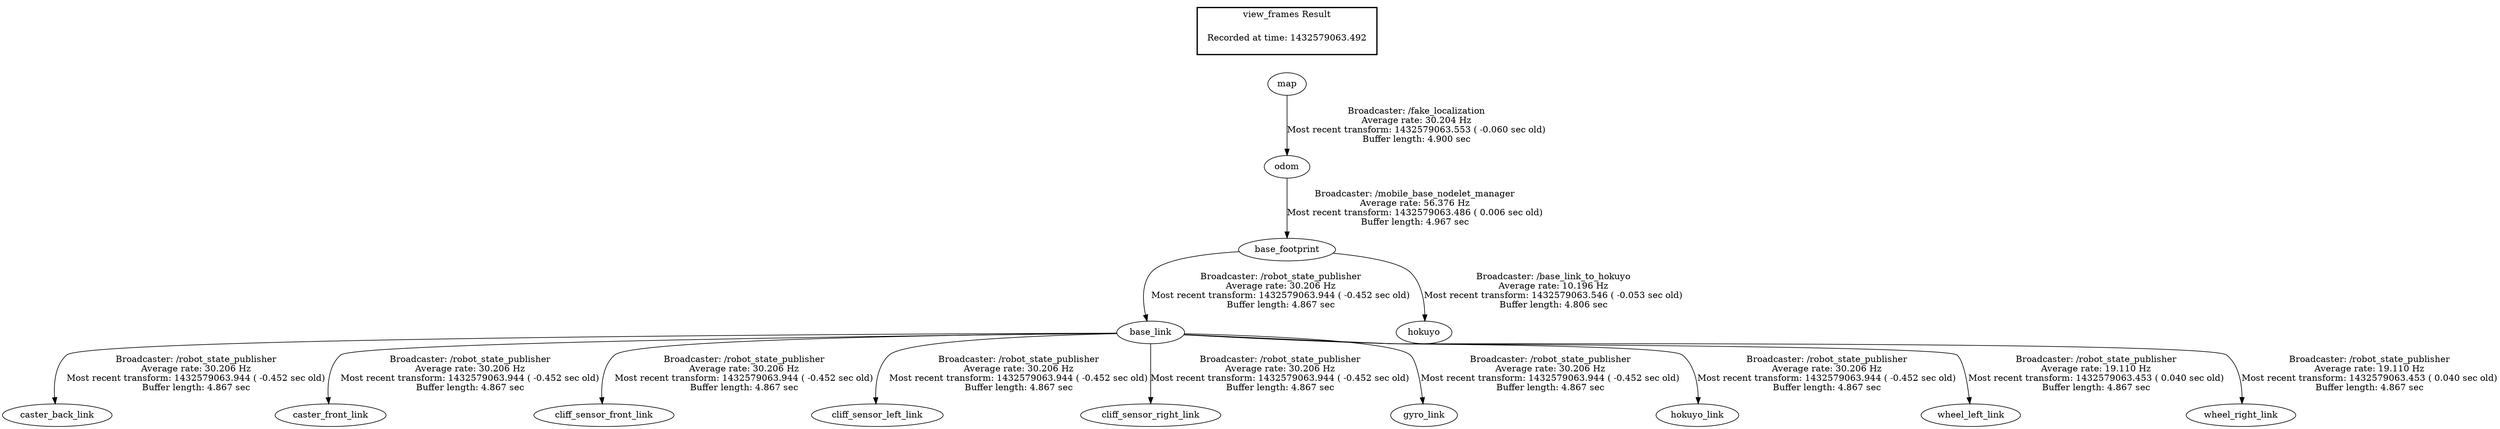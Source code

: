 digraph G {
"map" -> "odom"[label="Broadcaster: /fake_localization\nAverage rate: 30.204 Hz\nMost recent transform: 1432579063.553 ( -0.060 sec old)\nBuffer length: 4.900 sec\n"];
"odom" -> "base_footprint"[label="Broadcaster: /mobile_base_nodelet_manager\nAverage rate: 56.376 Hz\nMost recent transform: 1432579063.486 ( 0.006 sec old)\nBuffer length: 4.967 sec\n"];
"base_footprint" -> "base_link"[label="Broadcaster: /robot_state_publisher\nAverage rate: 30.206 Hz\nMost recent transform: 1432579063.944 ( -0.452 sec old)\nBuffer length: 4.867 sec\n"];
"base_link" -> "caster_back_link"[label="Broadcaster: /robot_state_publisher\nAverage rate: 30.206 Hz\nMost recent transform: 1432579063.944 ( -0.452 sec old)\nBuffer length: 4.867 sec\n"];
"base_link" -> "caster_front_link"[label="Broadcaster: /robot_state_publisher\nAverage rate: 30.206 Hz\nMost recent transform: 1432579063.944 ( -0.452 sec old)\nBuffer length: 4.867 sec\n"];
"base_link" -> "cliff_sensor_front_link"[label="Broadcaster: /robot_state_publisher\nAverage rate: 30.206 Hz\nMost recent transform: 1432579063.944 ( -0.452 sec old)\nBuffer length: 4.867 sec\n"];
"base_link" -> "cliff_sensor_left_link"[label="Broadcaster: /robot_state_publisher\nAverage rate: 30.206 Hz\nMost recent transform: 1432579063.944 ( -0.452 sec old)\nBuffer length: 4.867 sec\n"];
"base_link" -> "cliff_sensor_right_link"[label="Broadcaster: /robot_state_publisher\nAverage rate: 30.206 Hz\nMost recent transform: 1432579063.944 ( -0.452 sec old)\nBuffer length: 4.867 sec\n"];
"base_link" -> "gyro_link"[label="Broadcaster: /robot_state_publisher\nAverage rate: 30.206 Hz\nMost recent transform: 1432579063.944 ( -0.452 sec old)\nBuffer length: 4.867 sec\n"];
"base_link" -> "hokuyo_link"[label="Broadcaster: /robot_state_publisher\nAverage rate: 30.206 Hz\nMost recent transform: 1432579063.944 ( -0.452 sec old)\nBuffer length: 4.867 sec\n"];
"base_link" -> "wheel_left_link"[label="Broadcaster: /robot_state_publisher\nAverage rate: 19.110 Hz\nMost recent transform: 1432579063.453 ( 0.040 sec old)\nBuffer length: 4.867 sec\n"];
"base_link" -> "wheel_right_link"[label="Broadcaster: /robot_state_publisher\nAverage rate: 19.110 Hz\nMost recent transform: 1432579063.453 ( 0.040 sec old)\nBuffer length: 4.867 sec\n"];
"base_footprint" -> "hokuyo"[label="Broadcaster: /base_link_to_hokuyo\nAverage rate: 10.196 Hz\nMost recent transform: 1432579063.546 ( -0.053 sec old)\nBuffer length: 4.806 sec\n"];
edge [style=invis];
 subgraph cluster_legend { style=bold; color=black; label ="view_frames Result";
"Recorded at time: 1432579063.492"[ shape=plaintext ] ;
 }->"map";
}
